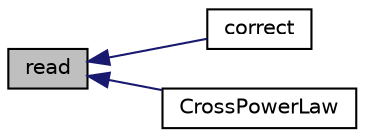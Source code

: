 digraph "read"
{
  bgcolor="transparent";
  edge [fontname="Helvetica",fontsize="10",labelfontname="Helvetica",labelfontsize="10"];
  node [fontname="Helvetica",fontsize="10",shape=record];
  rankdir="LR";
  Node1 [label="read",height=0.2,width=0.4,color="black", fillcolor="grey75", style="filled", fontcolor="black"];
  Node1 -> Node2 [dir="back",color="midnightblue",fontsize="10",style="solid",fontname="Helvetica"];
  Node2 [label="correct",height=0.2,width=0.4,color="black",URL="$a00436.html#a3ae44b28050c3aa494c1d8e18cf618c1",tooltip="Correct the laminar viscosity. "];
  Node1 -> Node3 [dir="back",color="midnightblue",fontsize="10",style="solid",fontname="Helvetica"];
  Node3 [label="CrossPowerLaw",height=0.2,width=0.4,color="black",URL="$a00436.html#a7b6897b17f1372d495c932e5232fd6ec",tooltip="Construct from components. "];
}
